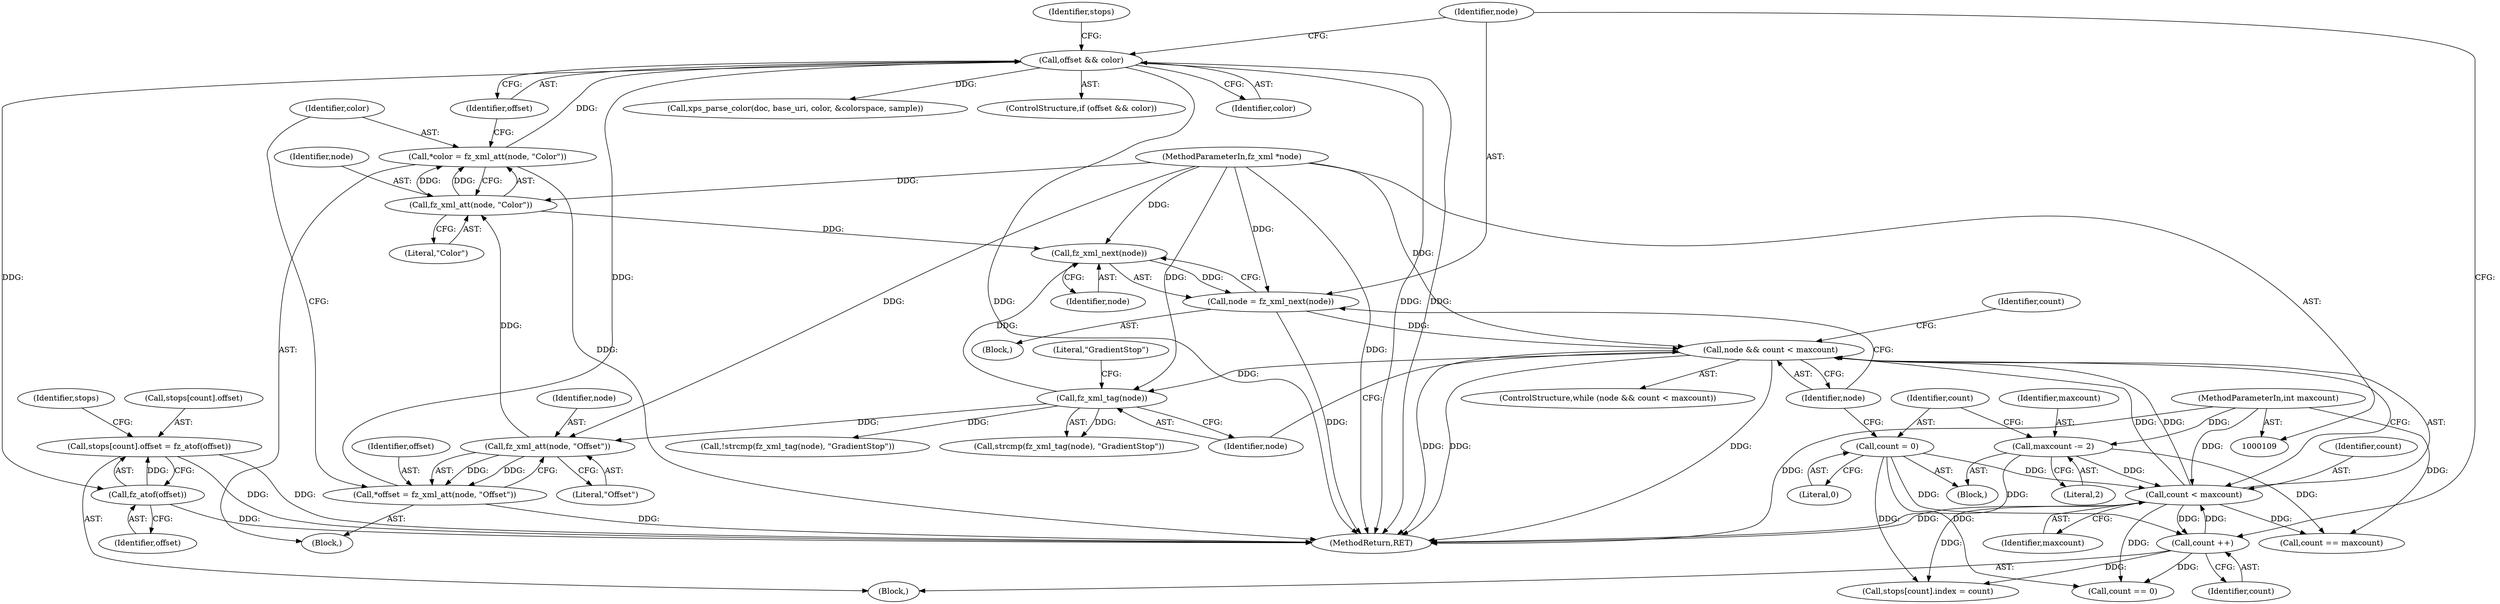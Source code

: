 digraph "0_ghostscript_60dabde18d7fe12b19da8b509bdfee9cc886aafc_2@array" {
"1000160" [label="(Call,stops[count].offset = fz_atof(offset))"];
"1000166" [label="(Call,fz_atof(offset))"];
"1000156" [label="(Call,offset && color)"];
"1000144" [label="(Call,*offset = fz_xml_att(node, \"Offset\"))"];
"1000146" [label="(Call,fz_xml_att(node, \"Offset\"))"];
"1000139" [label="(Call,fz_xml_tag(node))"];
"1000130" [label="(Call,node && count < maxcount)"];
"1000233" [label="(Call,node = fz_xml_next(node))"];
"1000235" [label="(Call,fz_xml_next(node))"];
"1000152" [label="(Call,fz_xml_att(node, \"Color\"))"];
"1000112" [label="(MethodParameterIn,fz_xml *node)"];
"1000132" [label="(Call,count < maxcount)"];
"1000126" [label="(Call,count = 0)"];
"1000231" [label="(Call,count ++)"];
"1000123" [label="(Call,maxcount -= 2)"];
"1000114" [label="(MethodParameterIn,int maxcount)"];
"1000150" [label="(Call,*color = fz_xml_att(node, \"Color\"))"];
"1000139" [label="(Call,fz_xml_tag(node))"];
"1000166" [label="(Call,fz_atof(offset))"];
"1000175" [label="(Call,xps_parse_color(doc, base_uri, color, &colorspace, sample))"];
"1000126" [label="(Call,count = 0)"];
"1000750" [label="(MethodReturn,RET)"];
"1000128" [label="(Literal,0)"];
"1000151" [label="(Identifier,color)"];
"1000232" [label="(Identifier,count)"];
"1000137" [label="(Call,!strcmp(fz_xml_tag(node), \"GradientStop\"))"];
"1000130" [label="(Call,node && count < maxcount)"];
"1000167" [label="(Identifier,offset)"];
"1000155" [label="(ControlStructure,if (offset && color))"];
"1000157" [label="(Identifier,offset)"];
"1000141" [label="(Literal,\"GradientStop\")"];
"1000171" [label="(Identifier,stops)"];
"1000140" [label="(Identifier,node)"];
"1000161" [label="(Call,stops[count].offset)"];
"1000156" [label="(Call,offset && color)"];
"1000142" [label="(Block,)"];
"1000148" [label="(Literal,\"Offset\")"];
"1000160" [label="(Call,stops[count].offset = fz_atof(offset))"];
"1000147" [label="(Identifier,node)"];
"1000138" [label="(Call,strcmp(fz_xml_tag(node), \"GradientStop\"))"];
"1000135" [label="(Block,)"];
"1000320" [label="(Call,count == maxcount)"];
"1000146" [label="(Call,fz_xml_att(node, \"Offset\"))"];
"1000124" [label="(Identifier,maxcount)"];
"1000129" [label="(ControlStructure,while (node && count < maxcount))"];
"1000153" [label="(Identifier,node)"];
"1000133" [label="(Identifier,count)"];
"1000131" [label="(Identifier,node)"];
"1000159" [label="(Block,)"];
"1000125" [label="(Literal,2)"];
"1000127" [label="(Identifier,count)"];
"1000112" [label="(MethodParameterIn,fz_xml *node)"];
"1000168" [label="(Call,stops[count].index = count)"];
"1000163" [label="(Identifier,stops)"];
"1000235" [label="(Call,fz_xml_next(node))"];
"1000233" [label="(Call,node = fz_xml_next(node))"];
"1000238" [label="(Call,count == 0)"];
"1000154" [label="(Literal,\"Color\")"];
"1000115" [label="(Block,)"];
"1000134" [label="(Identifier,maxcount)"];
"1000152" [label="(Call,fz_xml_att(node, \"Color\"))"];
"1000132" [label="(Call,count < maxcount)"];
"1000231" [label="(Call,count ++)"];
"1000114" [label="(MethodParameterIn,int maxcount)"];
"1000145" [label="(Identifier,offset)"];
"1000234" [label="(Identifier,node)"];
"1000150" [label="(Call,*color = fz_xml_att(node, \"Color\"))"];
"1000158" [label="(Identifier,color)"];
"1000236" [label="(Identifier,node)"];
"1000123" [label="(Call,maxcount -= 2)"];
"1000239" [label="(Identifier,count)"];
"1000144" [label="(Call,*offset = fz_xml_att(node, \"Offset\"))"];
"1000160" -> "1000159"  [label="AST: "];
"1000160" -> "1000166"  [label="CFG: "];
"1000161" -> "1000160"  [label="AST: "];
"1000166" -> "1000160"  [label="AST: "];
"1000171" -> "1000160"  [label="CFG: "];
"1000160" -> "1000750"  [label="DDG: "];
"1000160" -> "1000750"  [label="DDG: "];
"1000166" -> "1000160"  [label="DDG: "];
"1000166" -> "1000167"  [label="CFG: "];
"1000167" -> "1000166"  [label="AST: "];
"1000166" -> "1000750"  [label="DDG: "];
"1000156" -> "1000166"  [label="DDG: "];
"1000156" -> "1000155"  [label="AST: "];
"1000156" -> "1000157"  [label="CFG: "];
"1000156" -> "1000158"  [label="CFG: "];
"1000157" -> "1000156"  [label="AST: "];
"1000158" -> "1000156"  [label="AST: "];
"1000163" -> "1000156"  [label="CFG: "];
"1000234" -> "1000156"  [label="CFG: "];
"1000156" -> "1000750"  [label="DDG: "];
"1000156" -> "1000750"  [label="DDG: "];
"1000156" -> "1000750"  [label="DDG: "];
"1000144" -> "1000156"  [label="DDG: "];
"1000150" -> "1000156"  [label="DDG: "];
"1000156" -> "1000175"  [label="DDG: "];
"1000144" -> "1000142"  [label="AST: "];
"1000144" -> "1000146"  [label="CFG: "];
"1000145" -> "1000144"  [label="AST: "];
"1000146" -> "1000144"  [label="AST: "];
"1000151" -> "1000144"  [label="CFG: "];
"1000144" -> "1000750"  [label="DDG: "];
"1000146" -> "1000144"  [label="DDG: "];
"1000146" -> "1000144"  [label="DDG: "];
"1000146" -> "1000148"  [label="CFG: "];
"1000147" -> "1000146"  [label="AST: "];
"1000148" -> "1000146"  [label="AST: "];
"1000139" -> "1000146"  [label="DDG: "];
"1000112" -> "1000146"  [label="DDG: "];
"1000146" -> "1000152"  [label="DDG: "];
"1000139" -> "1000138"  [label="AST: "];
"1000139" -> "1000140"  [label="CFG: "];
"1000140" -> "1000139"  [label="AST: "];
"1000141" -> "1000139"  [label="CFG: "];
"1000139" -> "1000137"  [label="DDG: "];
"1000139" -> "1000138"  [label="DDG: "];
"1000130" -> "1000139"  [label="DDG: "];
"1000112" -> "1000139"  [label="DDG: "];
"1000139" -> "1000235"  [label="DDG: "];
"1000130" -> "1000129"  [label="AST: "];
"1000130" -> "1000131"  [label="CFG: "];
"1000130" -> "1000132"  [label="CFG: "];
"1000131" -> "1000130"  [label="AST: "];
"1000132" -> "1000130"  [label="AST: "];
"1000140" -> "1000130"  [label="CFG: "];
"1000239" -> "1000130"  [label="CFG: "];
"1000130" -> "1000750"  [label="DDG: "];
"1000130" -> "1000750"  [label="DDG: "];
"1000130" -> "1000750"  [label="DDG: "];
"1000233" -> "1000130"  [label="DDG: "];
"1000112" -> "1000130"  [label="DDG: "];
"1000132" -> "1000130"  [label="DDG: "];
"1000132" -> "1000130"  [label="DDG: "];
"1000233" -> "1000135"  [label="AST: "];
"1000233" -> "1000235"  [label="CFG: "];
"1000234" -> "1000233"  [label="AST: "];
"1000235" -> "1000233"  [label="AST: "];
"1000131" -> "1000233"  [label="CFG: "];
"1000233" -> "1000750"  [label="DDG: "];
"1000235" -> "1000233"  [label="DDG: "];
"1000112" -> "1000233"  [label="DDG: "];
"1000235" -> "1000236"  [label="CFG: "];
"1000236" -> "1000235"  [label="AST: "];
"1000152" -> "1000235"  [label="DDG: "];
"1000112" -> "1000235"  [label="DDG: "];
"1000152" -> "1000150"  [label="AST: "];
"1000152" -> "1000154"  [label="CFG: "];
"1000153" -> "1000152"  [label="AST: "];
"1000154" -> "1000152"  [label="AST: "];
"1000150" -> "1000152"  [label="CFG: "];
"1000152" -> "1000150"  [label="DDG: "];
"1000152" -> "1000150"  [label="DDG: "];
"1000112" -> "1000152"  [label="DDG: "];
"1000112" -> "1000109"  [label="AST: "];
"1000112" -> "1000750"  [label="DDG: "];
"1000132" -> "1000134"  [label="CFG: "];
"1000133" -> "1000132"  [label="AST: "];
"1000134" -> "1000132"  [label="AST: "];
"1000132" -> "1000750"  [label="DDG: "];
"1000126" -> "1000132"  [label="DDG: "];
"1000231" -> "1000132"  [label="DDG: "];
"1000123" -> "1000132"  [label="DDG: "];
"1000114" -> "1000132"  [label="DDG: "];
"1000132" -> "1000168"  [label="DDG: "];
"1000132" -> "1000231"  [label="DDG: "];
"1000132" -> "1000238"  [label="DDG: "];
"1000132" -> "1000320"  [label="DDG: "];
"1000126" -> "1000115"  [label="AST: "];
"1000126" -> "1000128"  [label="CFG: "];
"1000127" -> "1000126"  [label="AST: "];
"1000128" -> "1000126"  [label="AST: "];
"1000131" -> "1000126"  [label="CFG: "];
"1000126" -> "1000168"  [label="DDG: "];
"1000126" -> "1000231"  [label="DDG: "];
"1000126" -> "1000238"  [label="DDG: "];
"1000231" -> "1000159"  [label="AST: "];
"1000231" -> "1000232"  [label="CFG: "];
"1000232" -> "1000231"  [label="AST: "];
"1000234" -> "1000231"  [label="CFG: "];
"1000231" -> "1000168"  [label="DDG: "];
"1000231" -> "1000238"  [label="DDG: "];
"1000123" -> "1000115"  [label="AST: "];
"1000123" -> "1000125"  [label="CFG: "];
"1000124" -> "1000123"  [label="AST: "];
"1000125" -> "1000123"  [label="AST: "];
"1000127" -> "1000123"  [label="CFG: "];
"1000123" -> "1000750"  [label="DDG: "];
"1000114" -> "1000123"  [label="DDG: "];
"1000123" -> "1000320"  [label="DDG: "];
"1000114" -> "1000109"  [label="AST: "];
"1000114" -> "1000750"  [label="DDG: "];
"1000114" -> "1000320"  [label="DDG: "];
"1000150" -> "1000142"  [label="AST: "];
"1000151" -> "1000150"  [label="AST: "];
"1000157" -> "1000150"  [label="CFG: "];
"1000150" -> "1000750"  [label="DDG: "];
}

